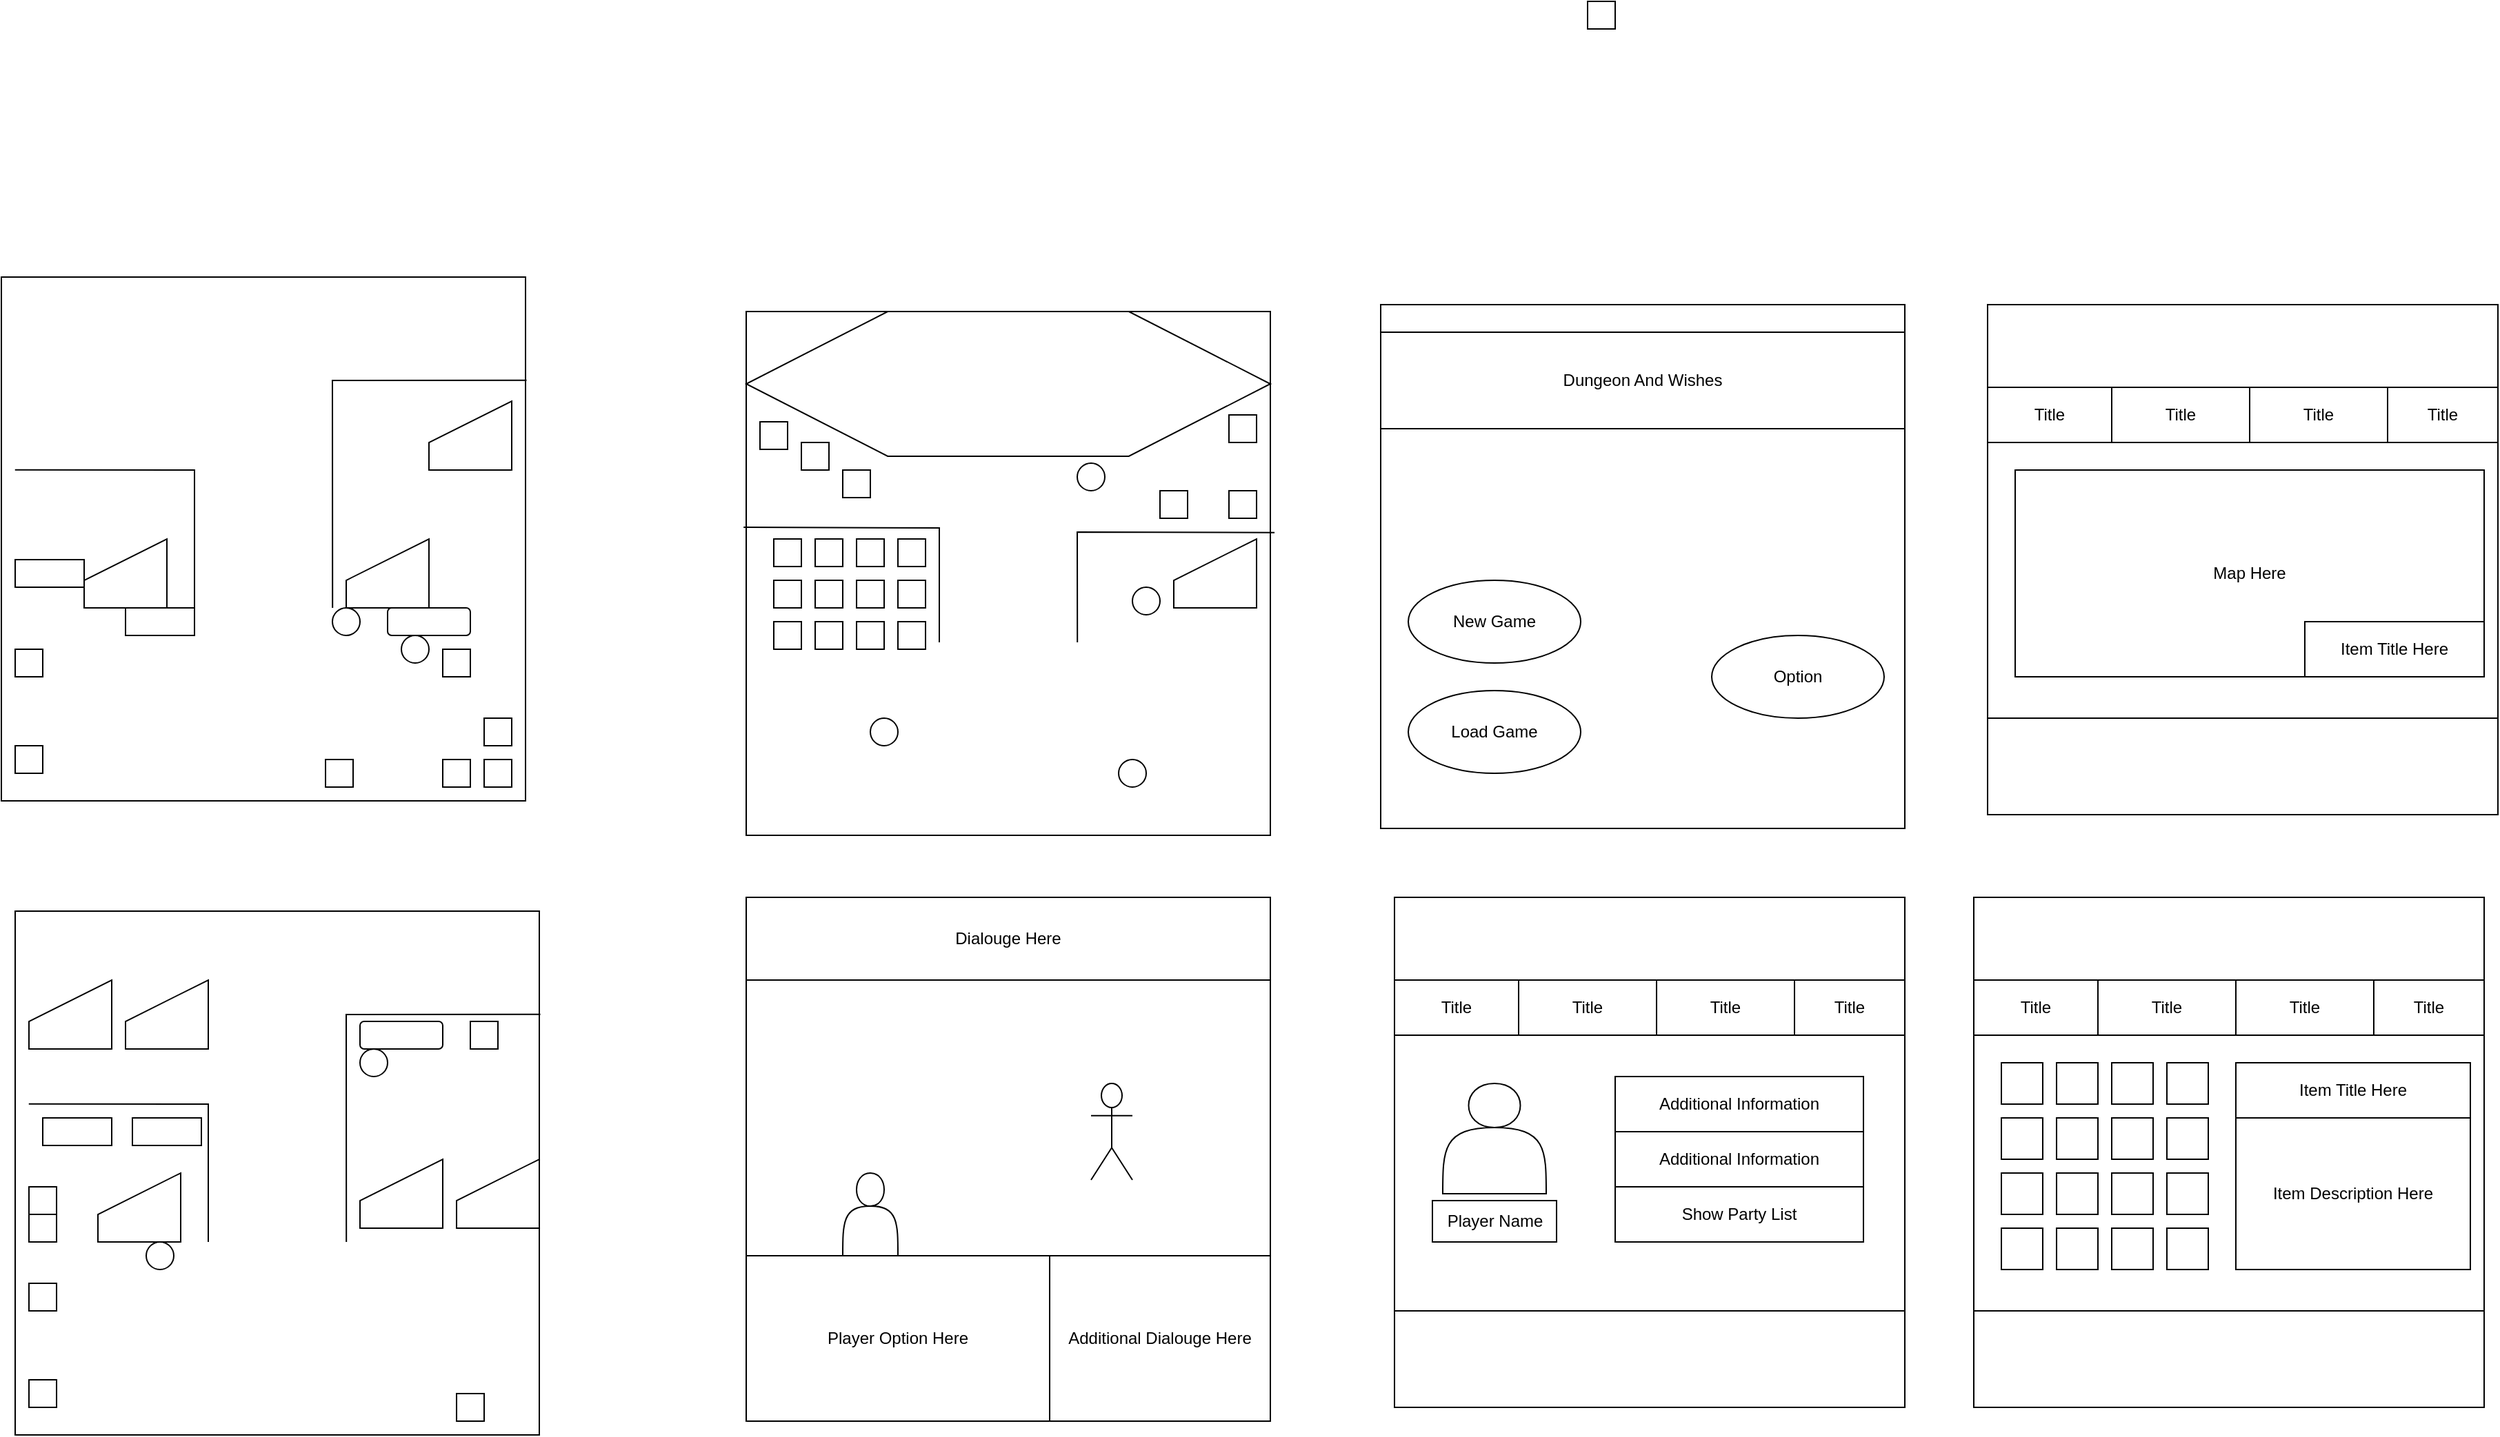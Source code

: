 <mxfile version="26.0.4">
  <diagram name="Page-1" id="_TM1ZL2QgU8ClW0cH2wS">
    <mxGraphModel dx="956" dy="1513" grid="1" gridSize="10" guides="1" tooltips="1" connect="1" arrows="1" fold="1" page="1" pageScale="1" pageWidth="850" pageHeight="1100" math="0" shadow="0">
      <root>
        <mxCell id="0" />
        <mxCell id="1" parent="0" />
        <mxCell id="LU70lodLKn2UnMK-pXDH-1" value="" style="whiteSpace=wrap;html=1;aspect=fixed;" vertex="1" parent="1">
          <mxGeometry x="180" y="110" width="380" height="380" as="geometry" />
        </mxCell>
        <mxCell id="LU70lodLKn2UnMK-pXDH-2" value="" style="shape=manualInput;whiteSpace=wrap;html=1;" vertex="1" parent="1">
          <mxGeometry x="240" y="300" width="60" height="50" as="geometry" />
        </mxCell>
        <mxCell id="LU70lodLKn2UnMK-pXDH-4" value="" style="shape=manualInput;whiteSpace=wrap;html=1;" vertex="1" parent="1">
          <mxGeometry x="430" y="300" width="60" height="50" as="geometry" />
        </mxCell>
        <mxCell id="LU70lodLKn2UnMK-pXDH-5" value="" style="shape=manualInput;whiteSpace=wrap;html=1;" vertex="1" parent="1">
          <mxGeometry x="490" y="200" width="60" height="50" as="geometry" />
        </mxCell>
        <mxCell id="LU70lodLKn2UnMK-pXDH-6" value="" style="rounded=1;whiteSpace=wrap;html=1;" vertex="1" parent="1">
          <mxGeometry x="460" y="350" width="60" height="20" as="geometry" />
        </mxCell>
        <mxCell id="LU70lodLKn2UnMK-pXDH-8" value="" style="rounded=0;whiteSpace=wrap;html=1;" vertex="1" parent="1">
          <mxGeometry x="270" y="350" width="50" height="20" as="geometry" />
        </mxCell>
        <mxCell id="LU70lodLKn2UnMK-pXDH-9" value="" style="rounded=0;whiteSpace=wrap;html=1;" vertex="1" parent="1">
          <mxGeometry x="190" y="315" width="50" height="20" as="geometry" />
        </mxCell>
        <mxCell id="LU70lodLKn2UnMK-pXDH-11" value="" style="rounded=0;whiteSpace=wrap;html=1;" vertex="1" parent="1">
          <mxGeometry x="190" y="380" width="20" height="20" as="geometry" />
        </mxCell>
        <mxCell id="LU70lodLKn2UnMK-pXDH-12" value="" style="rounded=0;whiteSpace=wrap;html=1;" vertex="1" parent="1">
          <mxGeometry x="190" y="450" width="20" height="20" as="geometry" />
        </mxCell>
        <mxCell id="LU70lodLKn2UnMK-pXDH-13" value="" style="ellipse;whiteSpace=wrap;html=1;" vertex="1" parent="1">
          <mxGeometry x="420" y="350" width="20" height="20" as="geometry" />
        </mxCell>
        <mxCell id="LU70lodLKn2UnMK-pXDH-14" value="" style="ellipse;whiteSpace=wrap;html=1;" vertex="1" parent="1">
          <mxGeometry x="470" y="370" width="20" height="20" as="geometry" />
        </mxCell>
        <mxCell id="LU70lodLKn2UnMK-pXDH-15" value="" style="endArrow=none;html=1;rounded=0;entryX=1.002;entryY=0.197;entryDx=0;entryDy=0;entryPerimeter=0;" edge="1" parent="1" target="LU70lodLKn2UnMK-pXDH-1">
          <mxGeometry width="50" height="50" relative="1" as="geometry">
            <mxPoint x="420.1" y="350" as="sourcePoint" />
            <mxPoint x="420" y="269.84" as="targetPoint" />
            <Array as="points">
              <mxPoint x="420" y="185" />
            </Array>
          </mxGeometry>
        </mxCell>
        <mxCell id="LU70lodLKn2UnMK-pXDH-16" value="" style="rounded=0;whiteSpace=wrap;html=1;" vertex="1" parent="1">
          <mxGeometry x="415" y="460" width="20" height="20" as="geometry" />
        </mxCell>
        <mxCell id="LU70lodLKn2UnMK-pXDH-17" value="" style="rounded=0;whiteSpace=wrap;html=1;" vertex="1" parent="1">
          <mxGeometry x="500" y="460" width="20" height="20" as="geometry" />
        </mxCell>
        <mxCell id="LU70lodLKn2UnMK-pXDH-18" value="" style="rounded=0;whiteSpace=wrap;html=1;" vertex="1" parent="1">
          <mxGeometry x="530" y="460" width="20" height="20" as="geometry" />
        </mxCell>
        <mxCell id="LU70lodLKn2UnMK-pXDH-19" value="" style="rounded=0;whiteSpace=wrap;html=1;" vertex="1" parent="1">
          <mxGeometry x="530" y="430" width="20" height="20" as="geometry" />
        </mxCell>
        <mxCell id="LU70lodLKn2UnMK-pXDH-20" value="" style="rounded=0;whiteSpace=wrap;html=1;" vertex="1" parent="1">
          <mxGeometry x="500" y="380" width="20" height="20" as="geometry" />
        </mxCell>
        <mxCell id="LU70lodLKn2UnMK-pXDH-21" value="" style="endArrow=none;html=1;rounded=0;entryX=0.026;entryY=0.368;entryDx=0;entryDy=0;entryPerimeter=0;" edge="1" parent="1" target="LU70lodLKn2UnMK-pXDH-1">
          <mxGeometry width="50" height="50" relative="1" as="geometry">
            <mxPoint x="320" y="350" as="sourcePoint" />
            <mxPoint x="370" y="300" as="targetPoint" />
            <Array as="points">
              <mxPoint x="320" y="250" />
            </Array>
          </mxGeometry>
        </mxCell>
        <mxCell id="LU70lodLKn2UnMK-pXDH-41" value="" style="whiteSpace=wrap;html=1;aspect=fixed;" vertex="1" parent="1">
          <mxGeometry x="190" y="570" width="380" height="380" as="geometry" />
        </mxCell>
        <mxCell id="LU70lodLKn2UnMK-pXDH-42" value="" style="shape=manualInput;whiteSpace=wrap;html=1;" vertex="1" parent="1">
          <mxGeometry x="250" y="760" width="60" height="50" as="geometry" />
        </mxCell>
        <mxCell id="LU70lodLKn2UnMK-pXDH-43" value="" style="shape=manualInput;whiteSpace=wrap;html=1;" vertex="1" parent="1">
          <mxGeometry x="270" y="620" width="60" height="50" as="geometry" />
        </mxCell>
        <mxCell id="LU70lodLKn2UnMK-pXDH-44" value="" style="shape=manualInput;whiteSpace=wrap;html=1;" vertex="1" parent="1">
          <mxGeometry x="440" y="750" width="60" height="50" as="geometry" />
        </mxCell>
        <mxCell id="LU70lodLKn2UnMK-pXDH-45" value="" style="rounded=1;whiteSpace=wrap;html=1;" vertex="1" parent="1">
          <mxGeometry x="440" y="650" width="60" height="20" as="geometry" />
        </mxCell>
        <mxCell id="LU70lodLKn2UnMK-pXDH-47" value="" style="rounded=0;whiteSpace=wrap;html=1;" vertex="1" parent="1">
          <mxGeometry x="275" y="720" width="50" height="20" as="geometry" />
        </mxCell>
        <mxCell id="LU70lodLKn2UnMK-pXDH-48" value="" style="rounded=0;whiteSpace=wrap;html=1;" vertex="1" parent="1">
          <mxGeometry x="200" y="840" width="20" height="20" as="geometry" />
        </mxCell>
        <mxCell id="LU70lodLKn2UnMK-pXDH-49" value="" style="rounded=0;whiteSpace=wrap;html=1;" vertex="1" parent="1">
          <mxGeometry x="200" y="910" width="20" height="20" as="geometry" />
        </mxCell>
        <mxCell id="LU70lodLKn2UnMK-pXDH-50" value="" style="ellipse;whiteSpace=wrap;html=1;" vertex="1" parent="1">
          <mxGeometry x="440" y="670" width="20" height="20" as="geometry" />
        </mxCell>
        <mxCell id="LU70lodLKn2UnMK-pXDH-52" value="" style="endArrow=none;html=1;rounded=0;entryX=1.002;entryY=0.197;entryDx=0;entryDy=0;entryPerimeter=0;" edge="1" parent="1" target="LU70lodLKn2UnMK-pXDH-41">
          <mxGeometry width="50" height="50" relative="1" as="geometry">
            <mxPoint x="430.1" y="810" as="sourcePoint" />
            <mxPoint x="430" y="729.84" as="targetPoint" />
            <Array as="points">
              <mxPoint x="430" y="645" />
            </Array>
          </mxGeometry>
        </mxCell>
        <mxCell id="LU70lodLKn2UnMK-pXDH-54" value="" style="rounded=0;whiteSpace=wrap;html=1;" vertex="1" parent="1">
          <mxGeometry x="510" y="920" width="20" height="20" as="geometry" />
        </mxCell>
        <mxCell id="LU70lodLKn2UnMK-pXDH-56" value="" style="rounded=0;whiteSpace=wrap;html=1;" vertex="1" parent="1">
          <mxGeometry x="520" y="650" width="20" height="20" as="geometry" />
        </mxCell>
        <mxCell id="LU70lodLKn2UnMK-pXDH-58" value="" style="endArrow=none;html=1;rounded=0;entryX=0.026;entryY=0.368;entryDx=0;entryDy=0;entryPerimeter=0;" edge="1" parent="1" target="LU70lodLKn2UnMK-pXDH-41">
          <mxGeometry width="50" height="50" relative="1" as="geometry">
            <mxPoint x="330" y="810" as="sourcePoint" />
            <mxPoint x="380" y="760" as="targetPoint" />
            <Array as="points">
              <mxPoint x="330" y="710" />
            </Array>
          </mxGeometry>
        </mxCell>
        <mxCell id="LU70lodLKn2UnMK-pXDH-60" value="" style="ellipse;whiteSpace=wrap;html=1;" vertex="1" parent="1">
          <mxGeometry x="285" y="810" width="20" height="20" as="geometry" />
        </mxCell>
        <mxCell id="LU70lodLKn2UnMK-pXDH-61" value="" style="rounded=0;whiteSpace=wrap;html=1;" vertex="1" parent="1">
          <mxGeometry x="210" y="720" width="50" height="20" as="geometry" />
        </mxCell>
        <mxCell id="LU70lodLKn2UnMK-pXDH-62" value="" style="shape=manualInput;whiteSpace=wrap;html=1;" vertex="1" parent="1">
          <mxGeometry x="510" y="750" width="60" height="50" as="geometry" />
        </mxCell>
        <mxCell id="LU70lodLKn2UnMK-pXDH-63" value="" style="shape=manualInput;whiteSpace=wrap;html=1;" vertex="1" parent="1">
          <mxGeometry x="200" y="620" width="60" height="50" as="geometry" />
        </mxCell>
        <mxCell id="LU70lodLKn2UnMK-pXDH-65" value="" style="rounded=0;whiteSpace=wrap;html=1;" vertex="1" parent="1">
          <mxGeometry x="200" y="790" width="20" height="20" as="geometry" />
        </mxCell>
        <mxCell id="LU70lodLKn2UnMK-pXDH-66" value="" style="rounded=0;whiteSpace=wrap;html=1;" vertex="1" parent="1">
          <mxGeometry x="200" y="770" width="20" height="20" as="geometry" />
        </mxCell>
        <mxCell id="LU70lodLKn2UnMK-pXDH-67" value="" style="whiteSpace=wrap;html=1;aspect=fixed;" vertex="1" parent="1">
          <mxGeometry x="720" y="135" width="380" height="380" as="geometry" />
        </mxCell>
        <mxCell id="LU70lodLKn2UnMK-pXDH-76" value="" style="endArrow=none;html=1;rounded=0;entryX=1.008;entryY=0.422;entryDx=0;entryDy=0;entryPerimeter=0;" edge="1" parent="1" target="LU70lodLKn2UnMK-pXDH-67">
          <mxGeometry width="50" height="50" relative="1" as="geometry">
            <mxPoint x="960.1" y="375" as="sourcePoint" />
            <mxPoint x="960" y="294.84" as="targetPoint" />
            <Array as="points">
              <mxPoint x="960" y="295" />
            </Array>
          </mxGeometry>
        </mxCell>
        <mxCell id="LU70lodLKn2UnMK-pXDH-79" value="" style="endArrow=none;html=1;rounded=0;entryX=-0.005;entryY=0.412;entryDx=0;entryDy=0;entryPerimeter=0;" edge="1" parent="1" target="LU70lodLKn2UnMK-pXDH-67">
          <mxGeometry width="50" height="50" relative="1" as="geometry">
            <mxPoint x="860" y="375" as="sourcePoint" />
            <mxPoint x="910" y="325" as="targetPoint" />
            <Array as="points">
              <mxPoint x="860" y="292" />
            </Array>
          </mxGeometry>
        </mxCell>
        <mxCell id="LU70lodLKn2UnMK-pXDH-86" value="" style="verticalLabelPosition=bottom;verticalAlign=top;html=1;shape=hexagon;perimeter=hexagonPerimeter2;arcSize=6;size=0.27;" vertex="1" parent="1">
          <mxGeometry x="720" y="135" width="380" height="105" as="geometry" />
        </mxCell>
        <mxCell id="LU70lodLKn2UnMK-pXDH-87" value="" style="rounded=0;whiteSpace=wrap;html=1;" vertex="1" parent="1">
          <mxGeometry x="730" y="215" width="20" height="20" as="geometry" />
        </mxCell>
        <mxCell id="LU70lodLKn2UnMK-pXDH-90" value="" style="rounded=0;whiteSpace=wrap;html=1;" vertex="1" parent="1">
          <mxGeometry x="760" y="230" width="20" height="20" as="geometry" />
        </mxCell>
        <mxCell id="LU70lodLKn2UnMK-pXDH-91" value="" style="rounded=0;whiteSpace=wrap;html=1;" vertex="1" parent="1">
          <mxGeometry x="790" y="250" width="20" height="20" as="geometry" />
        </mxCell>
        <mxCell id="LU70lodLKn2UnMK-pXDH-92" value="" style="rounded=0;whiteSpace=wrap;html=1;" vertex="1" parent="1">
          <mxGeometry x="1070" y="210" width="20" height="20" as="geometry" />
        </mxCell>
        <mxCell id="LU70lodLKn2UnMK-pXDH-93" value="" style="rounded=0;whiteSpace=wrap;html=1;" vertex="1" parent="1">
          <mxGeometry x="1070" y="265" width="20" height="20" as="geometry" />
        </mxCell>
        <mxCell id="LU70lodLKn2UnMK-pXDH-94" value="" style="rounded=0;whiteSpace=wrap;html=1;" vertex="1" parent="1">
          <mxGeometry x="1020" y="265" width="20" height="20" as="geometry" />
        </mxCell>
        <mxCell id="LU70lodLKn2UnMK-pXDH-95" value="" style="rounded=0;whiteSpace=wrap;html=1;" vertex="1" parent="1">
          <mxGeometry x="830" y="300" width="20" height="20" as="geometry" />
        </mxCell>
        <mxCell id="LU70lodLKn2UnMK-pXDH-96" value="" style="rounded=0;whiteSpace=wrap;html=1;" vertex="1" parent="1">
          <mxGeometry x="800" y="300" width="20" height="20" as="geometry" />
        </mxCell>
        <mxCell id="LU70lodLKn2UnMK-pXDH-97" value="" style="rounded=0;whiteSpace=wrap;html=1;" vertex="1" parent="1">
          <mxGeometry x="770" y="300" width="20" height="20" as="geometry" />
        </mxCell>
        <mxCell id="LU70lodLKn2UnMK-pXDH-98" value="" style="rounded=0;whiteSpace=wrap;html=1;" vertex="1" parent="1">
          <mxGeometry x="740" y="300" width="20" height="20" as="geometry" />
        </mxCell>
        <mxCell id="LU70lodLKn2UnMK-pXDH-99" value="" style="rounded=0;whiteSpace=wrap;html=1;" vertex="1" parent="1">
          <mxGeometry x="830" y="330" width="20" height="20" as="geometry" />
        </mxCell>
        <mxCell id="LU70lodLKn2UnMK-pXDH-100" value="" style="rounded=0;whiteSpace=wrap;html=1;" vertex="1" parent="1">
          <mxGeometry x="800" y="360" width="20" height="20" as="geometry" />
        </mxCell>
        <mxCell id="LU70lodLKn2UnMK-pXDH-101" value="" style="rounded=0;whiteSpace=wrap;html=1;" vertex="1" parent="1">
          <mxGeometry x="800" y="330" width="20" height="20" as="geometry" />
        </mxCell>
        <mxCell id="LU70lodLKn2UnMK-pXDH-102" value="" style="rounded=0;whiteSpace=wrap;html=1;" vertex="1" parent="1">
          <mxGeometry x="770" y="330" width="20" height="20" as="geometry" />
        </mxCell>
        <mxCell id="LU70lodLKn2UnMK-pXDH-103" value="" style="rounded=0;whiteSpace=wrap;html=1;" vertex="1" parent="1">
          <mxGeometry x="740" y="330" width="20" height="20" as="geometry" />
        </mxCell>
        <mxCell id="LU70lodLKn2UnMK-pXDH-104" value="" style="rounded=0;whiteSpace=wrap;html=1;" vertex="1" parent="1">
          <mxGeometry x="830" y="360" width="20" height="20" as="geometry" />
        </mxCell>
        <mxCell id="LU70lodLKn2UnMK-pXDH-105" value="" style="rounded=0;whiteSpace=wrap;html=1;" vertex="1" parent="1">
          <mxGeometry x="740" y="360" width="20" height="20" as="geometry" />
        </mxCell>
        <mxCell id="LU70lodLKn2UnMK-pXDH-106" value="" style="rounded=0;whiteSpace=wrap;html=1;" vertex="1" parent="1">
          <mxGeometry x="770" y="360" width="20" height="20" as="geometry" />
        </mxCell>
        <mxCell id="LU70lodLKn2UnMK-pXDH-107" value="" style="shape=manualInput;whiteSpace=wrap;html=1;" vertex="1" parent="1">
          <mxGeometry x="1030" y="300" width="60" height="50" as="geometry" />
        </mxCell>
        <mxCell id="LU70lodLKn2UnMK-pXDH-108" value="" style="rounded=0;whiteSpace=wrap;html=1;" vertex="1" parent="1">
          <mxGeometry x="1330" y="-90" width="20" height="20" as="geometry" />
        </mxCell>
        <mxCell id="LU70lodLKn2UnMK-pXDH-109" value="" style="ellipse;whiteSpace=wrap;html=1;" vertex="1" parent="1">
          <mxGeometry x="960" y="245" width="20" height="20" as="geometry" />
        </mxCell>
        <mxCell id="LU70lodLKn2UnMK-pXDH-110" value="" style="ellipse;whiteSpace=wrap;html=1;" vertex="1" parent="1">
          <mxGeometry x="1000" y="335" width="20" height="20" as="geometry" />
        </mxCell>
        <mxCell id="LU70lodLKn2UnMK-pXDH-111" value="" style="ellipse;whiteSpace=wrap;html=1;" vertex="1" parent="1">
          <mxGeometry x="810" y="430" width="20" height="20" as="geometry" />
        </mxCell>
        <mxCell id="LU70lodLKn2UnMK-pXDH-112" value="" style="ellipse;whiteSpace=wrap;html=1;" vertex="1" parent="1">
          <mxGeometry x="990" y="460" width="20" height="20" as="geometry" />
        </mxCell>
        <mxCell id="LU70lodLKn2UnMK-pXDH-113" value="" style="whiteSpace=wrap;html=1;aspect=fixed;" vertex="1" parent="1">
          <mxGeometry x="720" y="560" width="380" height="380" as="geometry" />
        </mxCell>
        <mxCell id="LU70lodLKn2UnMK-pXDH-114" value="Dialouge Here" style="rounded=0;whiteSpace=wrap;html=1;" vertex="1" parent="1">
          <mxGeometry x="720" y="560" width="380" height="60" as="geometry" />
        </mxCell>
        <mxCell id="LU70lodLKn2UnMK-pXDH-115" value="Player Option Here" style="rounded=0;whiteSpace=wrap;html=1;" vertex="1" parent="1">
          <mxGeometry x="720" y="820" width="220" height="120" as="geometry" />
        </mxCell>
        <mxCell id="LU70lodLKn2UnMK-pXDH-116" value="" style="shape=actor;whiteSpace=wrap;html=1;" vertex="1" parent="1">
          <mxGeometry x="790" y="760" width="40" height="60" as="geometry" />
        </mxCell>
        <mxCell id="LU70lodLKn2UnMK-pXDH-117" value="" style="shape=umlActor;verticalLabelPosition=bottom;verticalAlign=top;html=1;outlineConnect=0;" vertex="1" parent="1">
          <mxGeometry x="970" y="695" width="30" height="70" as="geometry" />
        </mxCell>
        <mxCell id="LU70lodLKn2UnMK-pXDH-118" value="Additional Dialouge Here" style="rounded=0;whiteSpace=wrap;html=1;" vertex="1" parent="1">
          <mxGeometry x="940" y="820" width="160" height="120" as="geometry" />
        </mxCell>
        <mxCell id="LU70lodLKn2UnMK-pXDH-119" value="" style="whiteSpace=wrap;html=1;aspect=fixed;" vertex="1" parent="1">
          <mxGeometry x="1180" y="130" width="380" height="380" as="geometry" />
        </mxCell>
        <mxCell id="LU70lodLKn2UnMK-pXDH-121" value="Dungeon And Wishes" style="rounded=0;whiteSpace=wrap;html=1;" vertex="1" parent="1">
          <mxGeometry x="1180" y="150" width="380" height="70" as="geometry" />
        </mxCell>
        <mxCell id="LU70lodLKn2UnMK-pXDH-122" value="Load Game" style="ellipse;whiteSpace=wrap;html=1;" vertex="1" parent="1">
          <mxGeometry x="1200" y="410" width="125" height="60" as="geometry" />
        </mxCell>
        <mxCell id="LU70lodLKn2UnMK-pXDH-123" value="New Game" style="ellipse;whiteSpace=wrap;html=1;" vertex="1" parent="1">
          <mxGeometry x="1200" y="330" width="125" height="60" as="geometry" />
        </mxCell>
        <mxCell id="LU70lodLKn2UnMK-pXDH-124" value="Option" style="ellipse;whiteSpace=wrap;html=1;" vertex="1" parent="1">
          <mxGeometry x="1420" y="370" width="125" height="60" as="geometry" />
        </mxCell>
        <mxCell id="LU70lodLKn2UnMK-pXDH-153" value="" style="whiteSpace=wrap;html=1;aspect=fixed;" vertex="1" parent="1">
          <mxGeometry x="1190" y="560" width="370" height="370" as="geometry" />
        </mxCell>
        <mxCell id="LU70lodLKn2UnMK-pXDH-154" value="Title" style="rounded=0;whiteSpace=wrap;html=1;" vertex="1" parent="1">
          <mxGeometry x="1190" y="620" width="90" height="40" as="geometry" />
        </mxCell>
        <mxCell id="LU70lodLKn2UnMK-pXDH-155" value="Title" style="rounded=0;whiteSpace=wrap;html=1;" vertex="1" parent="1">
          <mxGeometry x="1280" y="620" width="100" height="40" as="geometry" />
        </mxCell>
        <mxCell id="LU70lodLKn2UnMK-pXDH-156" value="Title" style="rounded=0;whiteSpace=wrap;html=1;" vertex="1" parent="1">
          <mxGeometry x="1380" y="620" width="100" height="40" as="geometry" />
        </mxCell>
        <mxCell id="LU70lodLKn2UnMK-pXDH-158" value="Title" style="rounded=0;whiteSpace=wrap;html=1;" vertex="1" parent="1">
          <mxGeometry x="1480" y="620" width="80" height="40" as="geometry" />
        </mxCell>
        <mxCell id="LU70lodLKn2UnMK-pXDH-159" value="" style="rounded=0;whiteSpace=wrap;html=1;" vertex="1" parent="1">
          <mxGeometry x="1190" y="660" width="370" height="200" as="geometry" />
        </mxCell>
        <mxCell id="LU70lodLKn2UnMK-pXDH-160" value="" style="shape=actor;whiteSpace=wrap;html=1;" vertex="1" parent="1">
          <mxGeometry x="1225" y="695" width="75" height="80" as="geometry" />
        </mxCell>
        <mxCell id="LU70lodLKn2UnMK-pXDH-161" value="Player Name" style="rounded=0;whiteSpace=wrap;html=1;" vertex="1" parent="1">
          <mxGeometry x="1217.5" y="780" width="90" height="30" as="geometry" />
        </mxCell>
        <mxCell id="LU70lodLKn2UnMK-pXDH-162" value="Additional Information" style="rounded=0;whiteSpace=wrap;html=1;" vertex="1" parent="1">
          <mxGeometry x="1350" y="690" width="180" height="40" as="geometry" />
        </mxCell>
        <mxCell id="LU70lodLKn2UnMK-pXDH-163" value="Show Party List" style="rounded=0;whiteSpace=wrap;html=1;" vertex="1" parent="1">
          <mxGeometry x="1350" y="770" width="180" height="40" as="geometry" />
        </mxCell>
        <mxCell id="LU70lodLKn2UnMK-pXDH-164" value="Additional Information" style="rounded=0;whiteSpace=wrap;html=1;" vertex="1" parent="1">
          <mxGeometry x="1350" y="730" width="180" height="40" as="geometry" />
        </mxCell>
        <mxCell id="LU70lodLKn2UnMK-pXDH-165" value="" style="whiteSpace=wrap;html=1;aspect=fixed;" vertex="1" parent="1">
          <mxGeometry x="1610" y="560" width="370" height="370" as="geometry" />
        </mxCell>
        <mxCell id="LU70lodLKn2UnMK-pXDH-166" value="Title" style="rounded=0;whiteSpace=wrap;html=1;" vertex="1" parent="1">
          <mxGeometry x="1610" y="620" width="90" height="40" as="geometry" />
        </mxCell>
        <mxCell id="LU70lodLKn2UnMK-pXDH-167" value="Title" style="rounded=0;whiteSpace=wrap;html=1;" vertex="1" parent="1">
          <mxGeometry x="1700" y="620" width="100" height="40" as="geometry" />
        </mxCell>
        <mxCell id="LU70lodLKn2UnMK-pXDH-168" value="Title" style="rounded=0;whiteSpace=wrap;html=1;" vertex="1" parent="1">
          <mxGeometry x="1800" y="620" width="100" height="40" as="geometry" />
        </mxCell>
        <mxCell id="LU70lodLKn2UnMK-pXDH-169" value="Title" style="rounded=0;whiteSpace=wrap;html=1;" vertex="1" parent="1">
          <mxGeometry x="1900" y="620" width="80" height="40" as="geometry" />
        </mxCell>
        <mxCell id="LU70lodLKn2UnMK-pXDH-170" value="" style="rounded=0;whiteSpace=wrap;html=1;" vertex="1" parent="1">
          <mxGeometry x="1610" y="660" width="370" height="200" as="geometry" />
        </mxCell>
        <mxCell id="LU70lodLKn2UnMK-pXDH-176" value="" style="rounded=0;whiteSpace=wrap;html=1;" vertex="1" parent="1">
          <mxGeometry x="1630" y="680" width="30" height="30" as="geometry" />
        </mxCell>
        <mxCell id="LU70lodLKn2UnMK-pXDH-177" value="" style="rounded=0;whiteSpace=wrap;html=1;" vertex="1" parent="1">
          <mxGeometry x="1670" y="680" width="30" height="30" as="geometry" />
        </mxCell>
        <mxCell id="LU70lodLKn2UnMK-pXDH-178" value="" style="rounded=0;whiteSpace=wrap;html=1;" vertex="1" parent="1">
          <mxGeometry x="1710" y="680" width="30" height="30" as="geometry" />
        </mxCell>
        <mxCell id="LU70lodLKn2UnMK-pXDH-179" value="" style="rounded=0;whiteSpace=wrap;html=1;" vertex="1" parent="1">
          <mxGeometry x="1750" y="680" width="30" height="30" as="geometry" />
        </mxCell>
        <mxCell id="LU70lodLKn2UnMK-pXDH-180" value="" style="rounded=0;whiteSpace=wrap;html=1;" vertex="1" parent="1">
          <mxGeometry x="1630" y="720" width="30" height="30" as="geometry" />
        </mxCell>
        <mxCell id="LU70lodLKn2UnMK-pXDH-181" value="" style="rounded=0;whiteSpace=wrap;html=1;" vertex="1" parent="1">
          <mxGeometry x="1670" y="720" width="30" height="30" as="geometry" />
        </mxCell>
        <mxCell id="LU70lodLKn2UnMK-pXDH-182" value="" style="rounded=0;whiteSpace=wrap;html=1;" vertex="1" parent="1">
          <mxGeometry x="1710" y="720" width="30" height="30" as="geometry" />
        </mxCell>
        <mxCell id="LU70lodLKn2UnMK-pXDH-183" value="" style="rounded=0;whiteSpace=wrap;html=1;" vertex="1" parent="1">
          <mxGeometry x="1750" y="720" width="30" height="30" as="geometry" />
        </mxCell>
        <mxCell id="LU70lodLKn2UnMK-pXDH-184" value="" style="rounded=0;whiteSpace=wrap;html=1;" vertex="1" parent="1">
          <mxGeometry x="1630" y="760" width="30" height="30" as="geometry" />
        </mxCell>
        <mxCell id="LU70lodLKn2UnMK-pXDH-185" value="" style="rounded=0;whiteSpace=wrap;html=1;" vertex="1" parent="1">
          <mxGeometry x="1670" y="760" width="30" height="30" as="geometry" />
        </mxCell>
        <mxCell id="LU70lodLKn2UnMK-pXDH-186" value="" style="rounded=0;whiteSpace=wrap;html=1;" vertex="1" parent="1">
          <mxGeometry x="1710" y="760" width="30" height="30" as="geometry" />
        </mxCell>
        <mxCell id="LU70lodLKn2UnMK-pXDH-187" value="" style="rounded=0;whiteSpace=wrap;html=1;" vertex="1" parent="1">
          <mxGeometry x="1750" y="760" width="30" height="30" as="geometry" />
        </mxCell>
        <mxCell id="LU70lodLKn2UnMK-pXDH-188" value="" style="rounded=0;whiteSpace=wrap;html=1;" vertex="1" parent="1">
          <mxGeometry x="1750" y="800" width="30" height="30" as="geometry" />
        </mxCell>
        <mxCell id="LU70lodLKn2UnMK-pXDH-189" value="" style="rounded=0;whiteSpace=wrap;html=1;" vertex="1" parent="1">
          <mxGeometry x="1710" y="800" width="30" height="30" as="geometry" />
        </mxCell>
        <mxCell id="LU70lodLKn2UnMK-pXDH-190" value="" style="rounded=0;whiteSpace=wrap;html=1;" vertex="1" parent="1">
          <mxGeometry x="1670" y="800" width="30" height="30" as="geometry" />
        </mxCell>
        <mxCell id="LU70lodLKn2UnMK-pXDH-191" value="" style="rounded=0;whiteSpace=wrap;html=1;" vertex="1" parent="1">
          <mxGeometry x="1630" y="800" width="30" height="30" as="geometry" />
        </mxCell>
        <mxCell id="LU70lodLKn2UnMK-pXDH-192" value="Item Title Here" style="rounded=0;whiteSpace=wrap;html=1;" vertex="1" parent="1">
          <mxGeometry x="1800" y="680" width="170" height="40" as="geometry" />
        </mxCell>
        <mxCell id="LU70lodLKn2UnMK-pXDH-193" value="Item Description Here" style="rounded=0;whiteSpace=wrap;html=1;" vertex="1" parent="1">
          <mxGeometry x="1800" y="720" width="170" height="110" as="geometry" />
        </mxCell>
        <mxCell id="LU70lodLKn2UnMK-pXDH-194" value="" style="whiteSpace=wrap;html=1;aspect=fixed;" vertex="1" parent="1">
          <mxGeometry x="1620" y="130" width="370" height="370" as="geometry" />
        </mxCell>
        <mxCell id="LU70lodLKn2UnMK-pXDH-195" value="Title" style="rounded=0;whiteSpace=wrap;html=1;" vertex="1" parent="1">
          <mxGeometry x="1620" y="190" width="90" height="40" as="geometry" />
        </mxCell>
        <mxCell id="LU70lodLKn2UnMK-pXDH-196" value="Title" style="rounded=0;whiteSpace=wrap;html=1;" vertex="1" parent="1">
          <mxGeometry x="1710" y="190" width="100" height="40" as="geometry" />
        </mxCell>
        <mxCell id="LU70lodLKn2UnMK-pXDH-197" value="Title" style="rounded=0;whiteSpace=wrap;html=1;" vertex="1" parent="1">
          <mxGeometry x="1810" y="190" width="100" height="40" as="geometry" />
        </mxCell>
        <mxCell id="LU70lodLKn2UnMK-pXDH-198" value="Title" style="rounded=0;whiteSpace=wrap;html=1;" vertex="1" parent="1">
          <mxGeometry x="1910" y="190" width="80" height="40" as="geometry" />
        </mxCell>
        <mxCell id="LU70lodLKn2UnMK-pXDH-199" value="" style="rounded=0;whiteSpace=wrap;html=1;" vertex="1" parent="1">
          <mxGeometry x="1620" y="230" width="370" height="200" as="geometry" />
        </mxCell>
        <mxCell id="LU70lodLKn2UnMK-pXDH-204" value="Map Here" style="rounded=0;whiteSpace=wrap;html=1;" vertex="1" parent="1">
          <mxGeometry x="1640" y="250" width="340" height="150" as="geometry" />
        </mxCell>
        <mxCell id="LU70lodLKn2UnMK-pXDH-216" value="Item Title Here" style="rounded=0;whiteSpace=wrap;html=1;" vertex="1" parent="1">
          <mxGeometry x="1850" y="360" width="130" height="40" as="geometry" />
        </mxCell>
      </root>
    </mxGraphModel>
  </diagram>
</mxfile>

